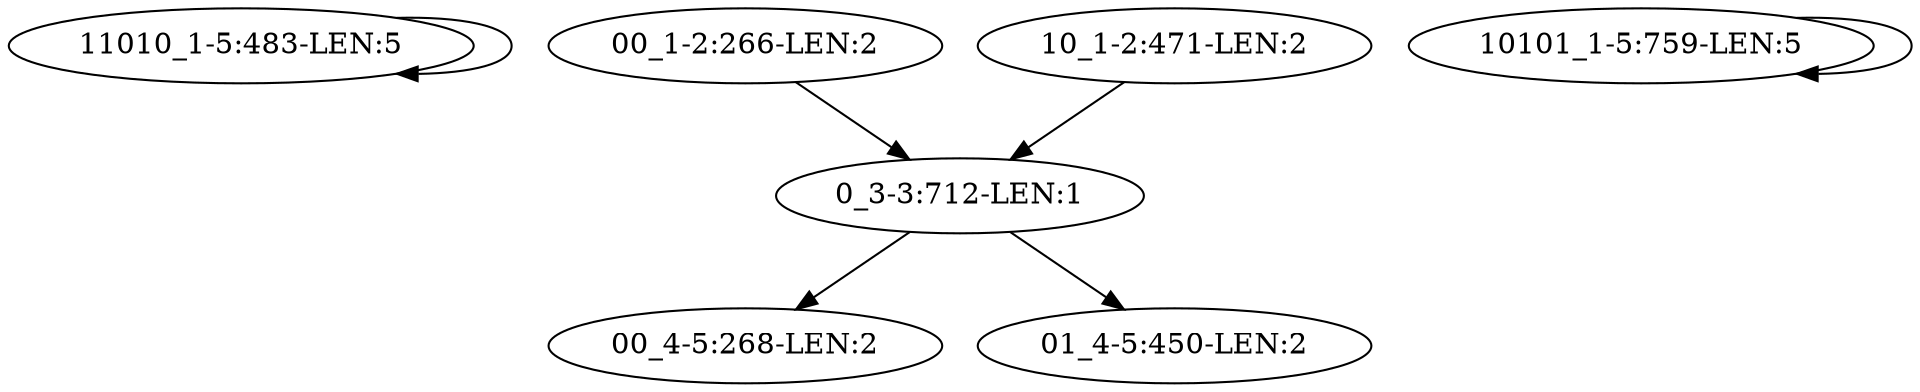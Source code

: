 digraph G {
    "11010_1-5:483-LEN:5" -> "11010_1-5:483-LEN:5";
    "0_3-3:712-LEN:1" -> "00_4-5:268-LEN:2";
    "0_3-3:712-LEN:1" -> "01_4-5:450-LEN:2";
    "00_1-2:266-LEN:2" -> "0_3-3:712-LEN:1";
    "10101_1-5:759-LEN:5" -> "10101_1-5:759-LEN:5";
    "10_1-2:471-LEN:2" -> "0_3-3:712-LEN:1";
}
